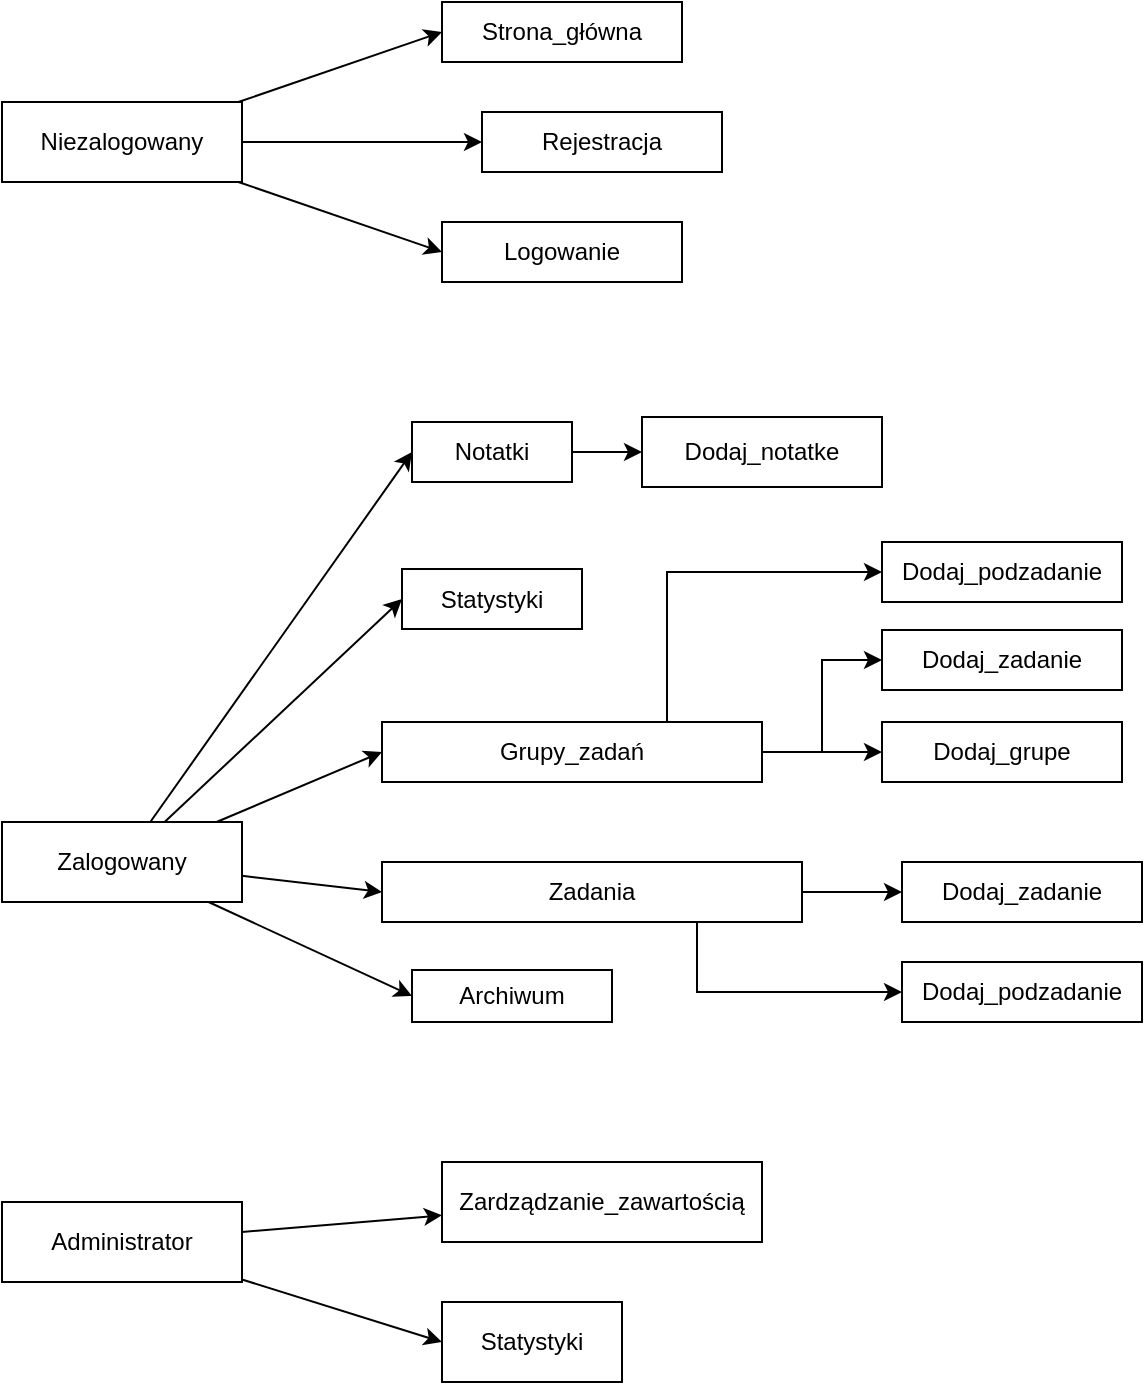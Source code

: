 <mxfile version="22.1.11" type="device">
  <diagram name="Strona-1" id="-QrLzq8Q5ir4KNpNufKX">
    <mxGraphModel dx="1072" dy="589" grid="0" gridSize="10" guides="1" tooltips="1" connect="1" arrows="1" fold="1" page="1" pageScale="1" pageWidth="1169" pageHeight="827" background="#FFFFFF" math="0" shadow="0">
      <root>
        <mxCell id="0" />
        <mxCell id="1" parent="0" />
        <mxCell id="H7KKJGfI-Yqh5TFXM9hM-4" style="rounded=0;orthogonalLoop=1;jettySize=auto;html=1;entryX=0;entryY=0.5;entryDx=0;entryDy=0;labelBackgroundColor=none;fontColor=default;" edge="1" parent="1" source="H7KKJGfI-Yqh5TFXM9hM-1" target="H7KKJGfI-Yqh5TFXM9hM-5">
          <mxGeometry relative="1" as="geometry">
            <mxPoint x="330" y="500" as="targetPoint" />
          </mxGeometry>
        </mxCell>
        <mxCell id="H7KKJGfI-Yqh5TFXM9hM-6" style="rounded=0;orthogonalLoop=1;jettySize=auto;html=1;entryX=0;entryY=0.5;entryDx=0;entryDy=0;labelBackgroundColor=none;fontColor=default;" edge="1" parent="1" source="H7KKJGfI-Yqh5TFXM9hM-1" target="H7KKJGfI-Yqh5TFXM9hM-7">
          <mxGeometry relative="1" as="geometry">
            <mxPoint x="360" y="550" as="targetPoint" />
          </mxGeometry>
        </mxCell>
        <mxCell id="H7KKJGfI-Yqh5TFXM9hM-8" style="rounded=0;orthogonalLoop=1;jettySize=auto;html=1;entryX=0;entryY=0.5;entryDx=0;entryDy=0;labelBackgroundColor=none;fontColor=default;" edge="1" parent="1" source="H7KKJGfI-Yqh5TFXM9hM-1" target="H7KKJGfI-Yqh5TFXM9hM-9">
          <mxGeometry relative="1" as="geometry">
            <mxPoint x="220" y="620" as="targetPoint" />
          </mxGeometry>
        </mxCell>
        <mxCell id="H7KKJGfI-Yqh5TFXM9hM-16" style="rounded=0;orthogonalLoop=1;jettySize=auto;html=1;entryX=0;entryY=0.5;entryDx=0;entryDy=0;labelBackgroundColor=none;fontColor=default;" edge="1" parent="1" source="H7KKJGfI-Yqh5TFXM9hM-1" target="H7KKJGfI-Yqh5TFXM9hM-17">
          <mxGeometry relative="1" as="geometry">
            <mxPoint x="290" y="340" as="targetPoint" />
          </mxGeometry>
        </mxCell>
        <mxCell id="H7KKJGfI-Yqh5TFXM9hM-30" style="rounded=0;orthogonalLoop=1;jettySize=auto;html=1;entryX=0;entryY=0.5;entryDx=0;entryDy=0;labelBackgroundColor=none;fontColor=default;" edge="1" parent="1" source="H7KKJGfI-Yqh5TFXM9hM-1" target="H7KKJGfI-Yqh5TFXM9hM-29">
          <mxGeometry relative="1" as="geometry">
            <mxPoint x="230" y="420" as="targetPoint" />
          </mxGeometry>
        </mxCell>
        <mxCell id="H7KKJGfI-Yqh5TFXM9hM-1" value="Zalogowany" style="rounded=0;whiteSpace=wrap;html=1;labelBackgroundColor=none;" vertex="1" parent="1">
          <mxGeometry x="120" y="510" width="120" height="40" as="geometry" />
        </mxCell>
        <mxCell id="H7KKJGfI-Yqh5TFXM9hM-39" style="edgeStyle=orthogonalEdgeStyle;rounded=0;orthogonalLoop=1;jettySize=auto;html=1;entryX=0;entryY=0.5;entryDx=0;entryDy=0;exitX=0.75;exitY=1;exitDx=0;exitDy=0;labelBackgroundColor=none;fontColor=default;" edge="1" parent="1" source="H7KKJGfI-Yqh5TFXM9hM-7" target="H7KKJGfI-Yqh5TFXM9hM-41">
          <mxGeometry relative="1" as="geometry">
            <mxPoint x="730.0" y="522.538" as="targetPoint" />
          </mxGeometry>
        </mxCell>
        <mxCell id="H7KKJGfI-Yqh5TFXM9hM-3" value="Dodaj_zadanie" style="rounded=0;whiteSpace=wrap;html=1;labelBackgroundColor=none;" vertex="1" parent="1">
          <mxGeometry x="570" y="530" width="120" height="30" as="geometry" />
        </mxCell>
        <mxCell id="H7KKJGfI-Yqh5TFXM9hM-34" style="edgeStyle=orthogonalEdgeStyle;rounded=0;orthogonalLoop=1;jettySize=auto;html=1;labelBackgroundColor=none;fontColor=default;" edge="1" parent="1" source="H7KKJGfI-Yqh5TFXM9hM-5" target="H7KKJGfI-Yqh5TFXM9hM-28">
          <mxGeometry relative="1" as="geometry" />
        </mxCell>
        <mxCell id="H7KKJGfI-Yqh5TFXM9hM-36" style="edgeStyle=orthogonalEdgeStyle;rounded=0;orthogonalLoop=1;jettySize=auto;html=1;entryX=0;entryY=0.5;entryDx=0;entryDy=0;labelBackgroundColor=none;fontColor=default;" edge="1" parent="1" source="H7KKJGfI-Yqh5TFXM9hM-5" target="H7KKJGfI-Yqh5TFXM9hM-35">
          <mxGeometry relative="1" as="geometry" />
        </mxCell>
        <mxCell id="H7KKJGfI-Yqh5TFXM9hM-5" value="Grupy_zadań" style="rounded=0;whiteSpace=wrap;html=1;labelBackgroundColor=none;" vertex="1" parent="1">
          <mxGeometry x="310" y="460" width="190" height="30" as="geometry" />
        </mxCell>
        <mxCell id="H7KKJGfI-Yqh5TFXM9hM-33" style="edgeStyle=orthogonalEdgeStyle;rounded=0;orthogonalLoop=1;jettySize=auto;html=1;entryX=0;entryY=0.5;entryDx=0;entryDy=0;labelBackgroundColor=none;fontColor=default;" edge="1" parent="1" source="H7KKJGfI-Yqh5TFXM9hM-7" target="H7KKJGfI-Yqh5TFXM9hM-3">
          <mxGeometry relative="1" as="geometry" />
        </mxCell>
        <mxCell id="H7KKJGfI-Yqh5TFXM9hM-7" value="Zadania" style="rounded=0;whiteSpace=wrap;html=1;labelBackgroundColor=none;" vertex="1" parent="1">
          <mxGeometry x="310" y="530" width="210" height="30" as="geometry" />
        </mxCell>
        <mxCell id="H7KKJGfI-Yqh5TFXM9hM-9" value="Archiwum" style="rounded=0;whiteSpace=wrap;html=1;labelBackgroundColor=none;" vertex="1" parent="1">
          <mxGeometry x="325" y="584" width="100" height="26" as="geometry" />
        </mxCell>
        <mxCell id="H7KKJGfI-Yqh5TFXM9hM-11" style="rounded=0;orthogonalLoop=1;jettySize=auto;html=1;labelBackgroundColor=none;fontColor=default;" edge="1" parent="1" source="H7KKJGfI-Yqh5TFXM9hM-10" target="H7KKJGfI-Yqh5TFXM9hM-12">
          <mxGeometry relative="1" as="geometry">
            <mxPoint x="300" y="720" as="targetPoint" />
          </mxGeometry>
        </mxCell>
        <mxCell id="H7KKJGfI-Yqh5TFXM9hM-15" style="rounded=0;orthogonalLoop=1;jettySize=auto;html=1;entryX=0;entryY=0.5;entryDx=0;entryDy=0;labelBackgroundColor=none;fontColor=default;" edge="1" parent="1" source="H7KKJGfI-Yqh5TFXM9hM-10" target="H7KKJGfI-Yqh5TFXM9hM-13">
          <mxGeometry relative="1" as="geometry" />
        </mxCell>
        <mxCell id="H7KKJGfI-Yqh5TFXM9hM-10" value="Administrator" style="rounded=0;whiteSpace=wrap;html=1;labelBackgroundColor=none;" vertex="1" parent="1">
          <mxGeometry x="120" y="700" width="120" height="40" as="geometry" />
        </mxCell>
        <mxCell id="H7KKJGfI-Yqh5TFXM9hM-12" value="Zardządzanie_zawartością" style="rounded=0;whiteSpace=wrap;html=1;labelBackgroundColor=none;" vertex="1" parent="1">
          <mxGeometry x="340" y="680" width="160" height="40" as="geometry" />
        </mxCell>
        <mxCell id="H7KKJGfI-Yqh5TFXM9hM-13" value="Statystyki" style="rounded=0;whiteSpace=wrap;html=1;labelBackgroundColor=none;" vertex="1" parent="1">
          <mxGeometry x="340" y="750" width="90" height="40" as="geometry" />
        </mxCell>
        <mxCell id="H7KKJGfI-Yqh5TFXM9hM-37" style="edgeStyle=orthogonalEdgeStyle;rounded=0;orthogonalLoop=1;jettySize=auto;html=1;labelBackgroundColor=none;fontColor=default;" edge="1" parent="1" source="H7KKJGfI-Yqh5TFXM9hM-17" target="H7KKJGfI-Yqh5TFXM9hM-38">
          <mxGeometry relative="1" as="geometry">
            <mxPoint x="470" y="325" as="targetPoint" />
          </mxGeometry>
        </mxCell>
        <mxCell id="H7KKJGfI-Yqh5TFXM9hM-17" value="Notatki" style="rounded=0;whiteSpace=wrap;html=1;labelBackgroundColor=none;" vertex="1" parent="1">
          <mxGeometry x="325" y="310" width="80" height="30" as="geometry" />
        </mxCell>
        <mxCell id="H7KKJGfI-Yqh5TFXM9hM-19" style="rounded=0;orthogonalLoop=1;jettySize=auto;html=1;entryX=0;entryY=0.5;entryDx=0;entryDy=0;labelBackgroundColor=none;fontColor=default;" edge="1" parent="1" source="H7KKJGfI-Yqh5TFXM9hM-18" target="H7KKJGfI-Yqh5TFXM9hM-20">
          <mxGeometry relative="1" as="geometry">
            <mxPoint x="290" y="80" as="targetPoint" />
          </mxGeometry>
        </mxCell>
        <mxCell id="H7KKJGfI-Yqh5TFXM9hM-24" value="" style="edgeStyle=orthogonalEdgeStyle;rounded=0;orthogonalLoop=1;jettySize=auto;html=1;labelBackgroundColor=none;fontColor=default;" edge="1" parent="1" source="H7KKJGfI-Yqh5TFXM9hM-18" target="H7KKJGfI-Yqh5TFXM9hM-23">
          <mxGeometry relative="1" as="geometry" />
        </mxCell>
        <mxCell id="H7KKJGfI-Yqh5TFXM9hM-25" style="rounded=0;orthogonalLoop=1;jettySize=auto;html=1;entryX=0;entryY=0.5;entryDx=0;entryDy=0;labelBackgroundColor=none;fontColor=default;" edge="1" parent="1" source="H7KKJGfI-Yqh5TFXM9hM-18" target="H7KKJGfI-Yqh5TFXM9hM-26">
          <mxGeometry relative="1" as="geometry">
            <mxPoint x="290" y="240" as="targetPoint" />
          </mxGeometry>
        </mxCell>
        <mxCell id="H7KKJGfI-Yqh5TFXM9hM-18" value="Niezalogowany" style="rounded=0;whiteSpace=wrap;html=1;labelBackgroundColor=none;" vertex="1" parent="1">
          <mxGeometry x="120" y="150" width="120" height="40" as="geometry" />
        </mxCell>
        <mxCell id="H7KKJGfI-Yqh5TFXM9hM-20" value="Strona_główna" style="rounded=0;whiteSpace=wrap;html=1;labelBackgroundColor=none;" vertex="1" parent="1">
          <mxGeometry x="340" y="100" width="120" height="30" as="geometry" />
        </mxCell>
        <mxCell id="H7KKJGfI-Yqh5TFXM9hM-23" value="Rejestracja" style="whiteSpace=wrap;html=1;rounded=0;labelBackgroundColor=none;" vertex="1" parent="1">
          <mxGeometry x="360" y="155" width="120" height="30" as="geometry" />
        </mxCell>
        <mxCell id="H7KKJGfI-Yqh5TFXM9hM-26" value="Logowanie" style="rounded=0;whiteSpace=wrap;html=1;labelBackgroundColor=none;" vertex="1" parent="1">
          <mxGeometry x="340" y="210" width="120" height="30" as="geometry" />
        </mxCell>
        <mxCell id="H7KKJGfI-Yqh5TFXM9hM-28" value="Dodaj_grupe" style="rounded=0;whiteSpace=wrap;html=1;labelBackgroundColor=none;" vertex="1" parent="1">
          <mxGeometry x="560" y="460" width="120" height="30" as="geometry" />
        </mxCell>
        <mxCell id="H7KKJGfI-Yqh5TFXM9hM-29" value="Statystyki" style="rounded=0;whiteSpace=wrap;html=1;labelBackgroundColor=none;" vertex="1" parent="1">
          <mxGeometry x="320" y="383.5" width="90" height="30" as="geometry" />
        </mxCell>
        <mxCell id="H7KKJGfI-Yqh5TFXM9hM-44" value="" style="edgeStyle=orthogonalEdgeStyle;rounded=0;orthogonalLoop=1;jettySize=auto;html=1;exitX=0.75;exitY=0;exitDx=0;exitDy=0;entryX=0;entryY=0.5;entryDx=0;entryDy=0;labelBackgroundColor=none;fontColor=default;" edge="1" parent="1" source="H7KKJGfI-Yqh5TFXM9hM-5" target="H7KKJGfI-Yqh5TFXM9hM-43">
          <mxGeometry relative="1" as="geometry" />
        </mxCell>
        <mxCell id="H7KKJGfI-Yqh5TFXM9hM-35" value="Dodaj_zadanie" style="rounded=0;whiteSpace=wrap;html=1;labelBackgroundColor=none;" vertex="1" parent="1">
          <mxGeometry x="560" y="414" width="120" height="30" as="geometry" />
        </mxCell>
        <mxCell id="H7KKJGfI-Yqh5TFXM9hM-38" value="Dodaj_notatke" style="rounded=0;whiteSpace=wrap;html=1;labelBackgroundColor=none;" vertex="1" parent="1">
          <mxGeometry x="440" y="307.5" width="120" height="35" as="geometry" />
        </mxCell>
        <mxCell id="H7KKJGfI-Yqh5TFXM9hM-41" value="Dodaj_podzadanie" style="rounded=0;whiteSpace=wrap;html=1;labelBackgroundColor=none;" vertex="1" parent="1">
          <mxGeometry x="570" y="580" width="120" height="30" as="geometry" />
        </mxCell>
        <mxCell id="H7KKJGfI-Yqh5TFXM9hM-43" value="Dodaj_podzadanie" style="rounded=0;whiteSpace=wrap;html=1;labelBackgroundColor=none;" vertex="1" parent="1">
          <mxGeometry x="560" y="370" width="120" height="30" as="geometry" />
        </mxCell>
      </root>
    </mxGraphModel>
  </diagram>
</mxfile>
